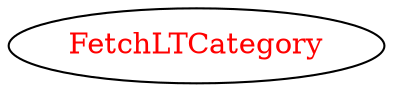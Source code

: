 digraph dependencyGraph {
 concentrate=true;
 ranksep="2.0";
 rankdir="LR"; 
 splines="ortho";
"FetchLTCategory" [fontcolor="red"];
}